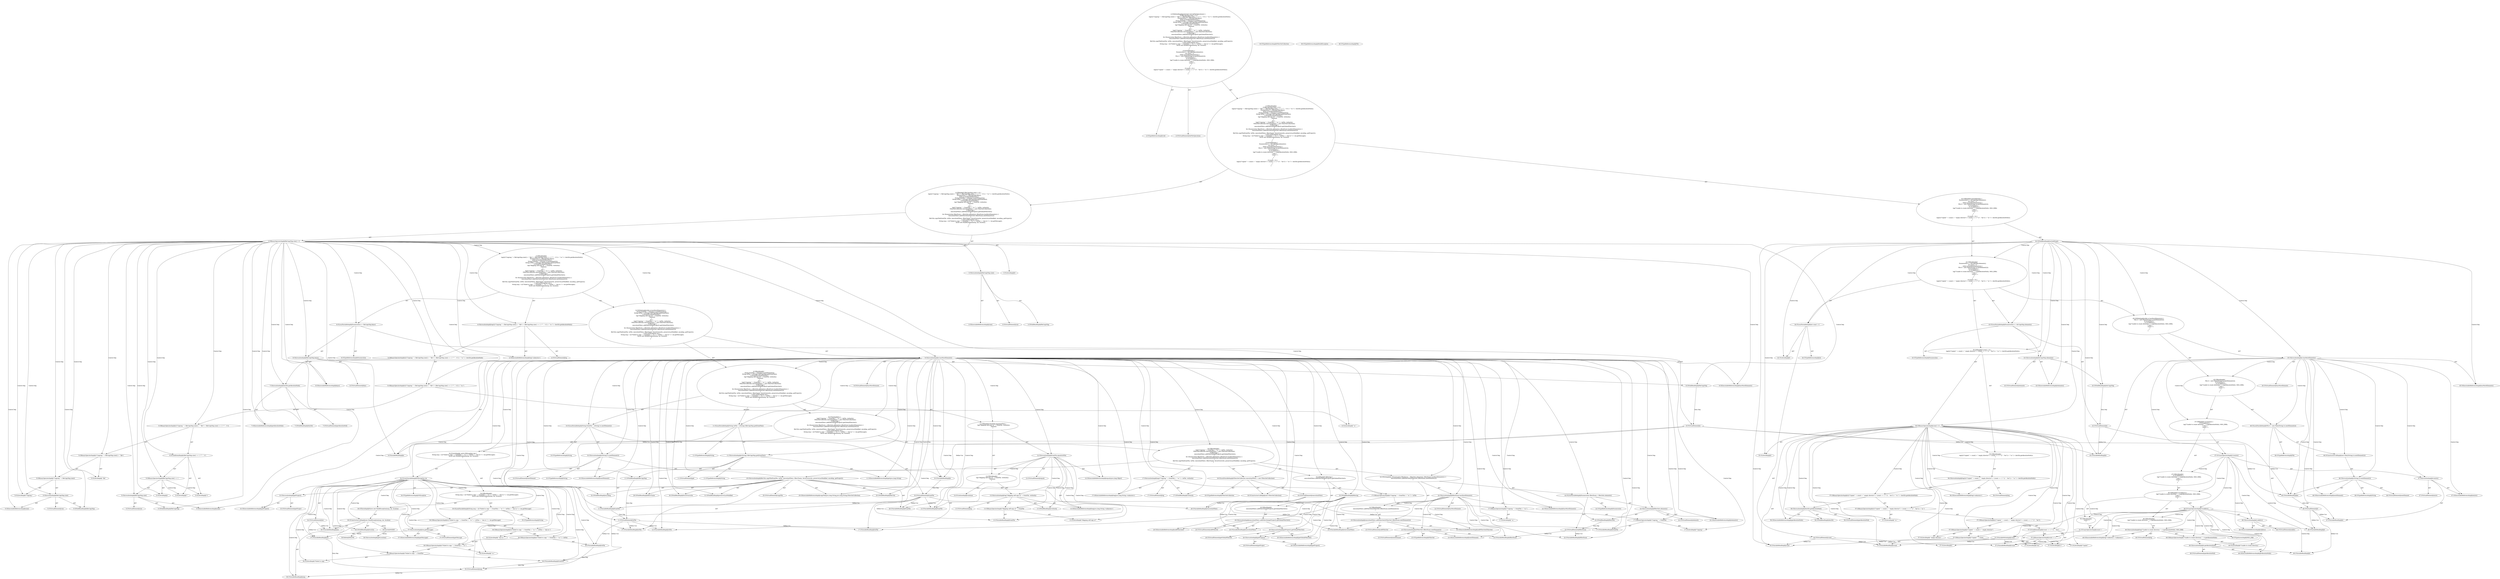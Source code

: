 digraph "doFileOperations#?" {
0 [label="2:CtTypeReferenceImpl@void" shape=ellipse]
1 [label="2:CtVirtualElement@doFileOperations" shape=ellipse]
2 [label="3:CtExecutableReferenceImpl@size()" shape=ellipse]
3 [label="3:CtVirtualElement@size" shape=ellipse]
4 [label="3:CtFieldReadImpl@fileCopyMap" shape=ellipse]
5 [label="3:CtInvocationImpl@fileCopyMap.size()" shape=ellipse]
6 [label="3:CtLiteralImpl@0" shape=ellipse]
7 [label="3:CtBinaryOperatorImpl@fileCopyMap.size() > 0" shape=ellipse]
8 [label="4:CtExecutableReferenceImpl@log(<unknown>)" shape=ellipse]
9 [label="4:CtVirtualElement@log" shape=ellipse]
10 [label="5:CtLiteralImpl@\"Copying \"" shape=ellipse]
11 [label="5:CtExecutableReferenceImpl@size()" shape=ellipse]
12 [label="5:CtVirtualElement@size" shape=ellipse]
13 [label="5:CtFieldReadImpl@fileCopyMap" shape=ellipse]
14 [label="5:CtInvocationImpl@fileCopyMap.size()" shape=ellipse]
15 [label="5:CtBinaryOperatorImpl@(\"Copying \" + fileCopyMap.size())" shape=ellipse]
16 [label="5:CtLiteralImpl@\" file\"" shape=ellipse]
17 [label="5:CtBinaryOperatorImpl@((\"Copying \" + fileCopyMap.size()) + \" file\")" shape=ellipse]
18 [label="5:CtExecutableReferenceImpl@size()" shape=ellipse]
19 [label="5:CtVirtualElement@size" shape=ellipse]
20 [label="5:CtFieldReadImpl@fileCopyMap" shape=ellipse]
21 [label="5:CtInvocationImpl@fileCopyMap.size()" shape=ellipse]
22 [label="5:CtLiteralImpl@1" shape=ellipse]
23 [label="5:CtBinaryOperatorImpl@fileCopyMap.size() == 1" shape=ellipse]
24 [label="5:CtLiteralImpl@\"\"" shape=ellipse]
25 [label="5:CtLiteralImpl@\"s\"" shape=ellipse]
26 [label="5:CtConditionalImpl@(fileCopyMap.size() == 1 ? \"\" : \"s\")" shape=ellipse]
27 [label="5:CtBinaryOperatorImpl@(((\"Copying \" + fileCopyMap.size()) + \" file\") + (fileCopyMap.size() == 1 ? \"\" : \"s\"))" shape=ellipse]
28 [label="6:CtLiteralImpl@\" to \"" shape=ellipse]
29 [label="5:CtBinaryOperatorImpl@((((\"Copying \" + fileCopyMap.size()) + \" file\") + (fileCopyMap.size() == 1 ? \"\" : \"s\")) + \" to \")" shape=ellipse]
30 [label="7:CtExecutableReferenceImpl@getAbsolutePath()" shape=ellipse]
31 [label="7:CtVirtualElement@getAbsolutePath" shape=ellipse]
32 [label="7:CtFieldReadImpl@destDir" shape=ellipse]
33 [label="7:CtInvocationImpl@destDir.getAbsolutePath()" shape=ellipse]
34 [label="5:CtBinaryOperatorImpl@((((\"Copying \" + fileCopyMap.size()) + \" file\") + (fileCopyMap.size() == 1 ? \"\" : \"s\")) + \" to \") + destDir.getAbsolutePath()" shape=ellipse]
35 [label="4:CtInvocationImpl@log(((((\"Copying \" + fileCopyMap.size()) + \" file\") + (fileCopyMap.size() == 1 ? \"\" : \"s\")) + \" to \") + destDir.getAbsolutePath())" shape=ellipse]
36 [label="8:CtTypeReferenceImpl@Enumeration" shape=ellipse]
37 [label="8:CtExecutableReferenceImpl@keys()" shape=ellipse]
38 [label="8:CtVirtualElement@keys" shape=ellipse]
39 [label="8:CtFieldReadImpl@fileCopyMap" shape=ellipse]
40 [label="8:CtInvocationImpl@fileCopyMap.keys()" shape=ellipse]
41 [label="8:CtVirtualElement@e" shape=ellipse]
42 [label="8:CtLocalVariableImpl@Enumeration e = fileCopyMap.keys()" shape=ellipse]
43 [label="9:CtExecutableReferenceImpl@hasMoreElements()" shape=ellipse]
44 [label="9:CtVirtualElement@hasMoreElements" shape=ellipse]
45 [label="9:CtVariableReadImpl@e" shape=ellipse]
46 [label="9:CtInvocationImpl@e.hasMoreElements()" shape=ellipse]
47 [label="10:CtTypeReferenceImpl@String" shape=ellipse]
48 [label="10:CtExecutableReferenceImpl@nextElement()" shape=ellipse]
49 [label="10:CtVirtualElement@nextElement" shape=ellipse]
50 [label="10:CtVariableReadImpl@e" shape=ellipse]
51 [label="10:CtInvocationImpl@((String) (e.nextElement()))" shape=ellipse]
52 [label="10:CtTypeReferenceImpl@String" shape=ellipse]
53 [label="10:CtVirtualElement@fromFile" shape=ellipse]
54 [label="10:CtLocalVariableImpl@String fromFile = ((String) (e.nextElement()))" shape=ellipse]
55 [label="11:CtTypeReferenceImpl@String" shape=ellipse]
56 [label="11:CtExecutableReferenceImpl@get(java.lang.String)" shape=ellipse]
57 [label="11:CtVirtualElement@get" shape=ellipse]
58 [label="11:CtFieldReadImpl@fileCopyMap" shape=ellipse]
59 [label="11:CtVariableReadImpl@fromFile" shape=ellipse]
60 [label="11:CtInvocationImpl@((String) (fileCopyMap.get(fromFile)))" shape=ellipse]
61 [label="11:CtTypeReferenceImpl@String" shape=ellipse]
62 [label="11:CtVirtualElement@toFile" shape=ellipse]
63 [label="11:CtLocalVariableImpl@String toFile = ((String) (fileCopyMap.get(fromFile)))" shape=ellipse]
64 [label="12:CtExecutableReferenceImpl@equals(java.lang.Object)" shape=ellipse]
65 [label="12:CtVirtualElement@equals" shape=ellipse]
66 [label="12:CtVariableReadImpl@fromFile" shape=ellipse]
67 [label="12:CtVariableReadImpl@toFile" shape=ellipse]
68 [label="12:CtInvocationImpl@fromFile.equals(toFile)" shape=ellipse]
69 [label="13:CtExecutableReferenceImpl@log(java.lang.String,<unknown>)" shape=ellipse]
70 [label="13:CtVirtualElement@log" shape=ellipse]
71 [label="13:CtLiteralImpl@\"Skipping self-copy of \"" shape=ellipse]
72 [label="13:CtVariableReadImpl@fromFile" shape=ellipse]
73 [label="13:CtBinaryOperatorImpl@\"Skipping self-copy of \" + fromFile" shape=ellipse]
74 [label="13:CtFieldReadImpl@verbosity" shape=ellipse]
75 [label="13:CtInvocationImpl@log(\"Skipping self-copy of \" + fromFile, verbosity)" shape=ellipse]
76 [label="14:CtContinueImpl@continue" shape=ellipse]
77 [label="12:CtBlockImpl@\{
    log(\"Skipping self-copy of \" + fromFile, verbosity);
    continue;
\}" shape=ellipse]
78 [label="12:CtIfImpl@if (fromFile.equals(toFile)) \{
    log(\"Skipping self-copy of \" + fromFile, verbosity);
    continue;
\}" shape=ellipse]
79 [label="17:CtExecutableReferenceImpl@log(java.lang.String,<unknown>)" shape=ellipse]
80 [label="17:CtVirtualElement@log" shape=ellipse]
81 [label="17:CtLiteralImpl@\"Copying \"" shape=ellipse]
82 [label="17:CtVariableReadImpl@fromFile" shape=ellipse]
83 [label="17:CtBinaryOperatorImpl@(\"Copying \" + fromFile)" shape=ellipse]
84 [label="17:CtLiteralImpl@\" to \"" shape=ellipse]
85 [label="17:CtBinaryOperatorImpl@((\"Copying \" + fromFile) + \" to \")" shape=ellipse]
86 [label="17:CtVariableReadImpl@toFile" shape=ellipse]
87 [label="17:CtBinaryOperatorImpl@((\"Copying \" + fromFile) + \" to \") + toFile" shape=ellipse]
88 [label="17:CtFieldReadImpl@verbosity" shape=ellipse]
89 [label="17:CtInvocationImpl@log(((\"Copying \" + fromFile) + \" to \") + toFile, verbosity)" shape=ellipse]
90 [label="18:CtTypeReferenceImpl@FilterSetCollection" shape=ellipse]
91 [label="18:CtTypeReferenceImpl@FilterSetCollection" shape=ellipse]
92 [label="18:CtConstructorCallImpl@new FilterSetCollection()" shape=ellipse]
93 [label="18:CtVirtualElement@executionFilters" shape=ellipse]
94 [label="18:CtLocalVariableImpl@FilterSetCollection executionFilters = new FilterSetCollection()" shape=ellipse]
95 [label="19:CtFieldReadImpl@filtering" shape=ellipse]
96 [label="20:CtExecutableReferenceImpl@addFilterSet()" shape=ellipse]
97 [label="20:CtVirtualElement@addFilterSet" shape=ellipse]
98 [label="20:CtVariableReadImpl@executionFilters" shape=ellipse]
99 [label="20:CtExecutableReferenceImpl@getGlobalFilterSet()" shape=ellipse]
100 [label="20:CtVirtualElement@getGlobalFilterSet" shape=ellipse]
101 [label="20:CtExecutableReferenceImpl@getProject()" shape=ellipse]
102 [label="20:CtVirtualElement@getProject" shape=ellipse]
103 [label="20:CtInvocationImpl@getProject()" shape=ellipse]
104 [label="20:CtInvocationImpl@getProject().getGlobalFilterSet()" shape=ellipse]
105 [label="20:CtInvocationImpl@executionFilters.addFilterSet(getProject().getGlobalFilterSet())" shape=ellipse]
106 [label="19:CtBlockImpl@\{
    executionFilters.addFilterSet(getProject().getGlobalFilterSet());
\}" shape=ellipse]
107 [label="19:CtIfImpl@if (filtering) \{
    executionFilters.addFilterSet(getProject().getGlobalFilterSet());
\}" shape=ellipse]
108 [label="22:CtTypeReferenceImpl@Enumeration" shape=ellipse]
109 [label="22:CtExecutableReferenceImpl@elements()" shape=ellipse]
110 [label="22:CtVirtualElement@elements" shape=ellipse]
111 [label="22:CtFieldReadImpl@filterSets" shape=ellipse]
112 [label="22:CtInvocationImpl@filterSets.elements()" shape=ellipse]
113 [label="22:CtVirtualElement@filterEnum" shape=ellipse]
114 [label="22:CtLocalVariableImpl@Enumeration filterEnum = filterSets.elements()" shape=ellipse]
115 [label="22:CtExecutableReferenceImpl@hasMoreElements()" shape=ellipse]
116 [label="22:CtVirtualElement@hasMoreElements" shape=ellipse]
117 [label="22:CtVariableReadImpl@filterEnum" shape=ellipse]
118 [label="22:CtInvocationImpl@filterEnum.hasMoreElements()" shape=ellipse]
119 [label="23:CtExecutableReferenceImpl@addFilterSet(FilterSet)" shape=ellipse]
120 [label="23:CtVirtualElement@addFilterSet" shape=ellipse]
121 [label="23:CtVariableReadImpl@executionFilters" shape=ellipse]
122 [label="23:CtExecutableReferenceImpl@nextElement()" shape=ellipse]
123 [label="23:CtVirtualElement@nextElement" shape=ellipse]
124 [label="23:CtVariableReadImpl@filterEnum" shape=ellipse]
125 [label="23:CtInvocationImpl@((FilterSet) (filterEnum.nextElement()))" shape=ellipse]
126 [label="23:CtTypeReferenceImpl@FilterSet" shape=ellipse]
127 [label="23:CtInvocationImpl@executionFilters.addFilterSet(((FilterSet) (filterEnum.nextElement())))" shape=ellipse]
128 [label="22:CtBlockImpl@\{
    executionFilters.addFilterSet(((FilterSet) (filterEnum.nextElement())));
\}" shape=ellipse]
129 [label="22:CtForImpl@for (Enumeration filterEnum = filterSets.elements(); filterEnum.hasMoreElements();) \{
    executionFilters.addFilterSet(((FilterSet) (filterEnum.nextElement())));
\}" shape=ellipse]
130 [label="25:CtExecutableReferenceImpl@copyFile(java.lang.String,java.lang.String,FilterSetCollection)" shape=ellipse]
131 [label="25:CtVirtualElement@copyFile" shape=ellipse]
132 [label="25:CtFieldReadImpl@fileUtils" shape=ellipse]
133 [label="26:CtVariableReadImpl@fromFile" shape=ellipse]
134 [label="27:CtVariableReadImpl@toFile" shape=ellipse]
135 [label="28:CtVariableReadImpl@executionFilters" shape=ellipse]
136 [label="29:CtFieldReadImpl@filterChains" shape=ellipse]
137 [label="30:CtFieldReadImpl@forceOverwrite" shape=ellipse]
138 [label="31:CtFieldReadImpl@preserveLastModified" shape=ellipse]
139 [label="32:CtFieldReadImpl@encoding" shape=ellipse]
140 [label="33:CtExecutableReferenceImpl@getProject()" shape=ellipse]
141 [label="33:CtVirtualElement@getProject" shape=ellipse]
142 [label="33:CtInvocationImpl@getProject()" shape=ellipse]
143 [label="25:CtInvocationImpl@fileUtils.copyFile(fromFile, toFile, executionFilters, filterChains, forceOverwrite, preserveLastModified, encoding, getProject())" shape=ellipse]
144 [label="16:CtBlockImpl@\{
    log(((\"Copying \" + fromFile) + \" to \") + toFile, verbosity);
    FilterSetCollection executionFilters = new FilterSetCollection();
    if (filtering) \{
        executionFilters.addFilterSet(getProject().getGlobalFilterSet());
    \}
    for (Enumeration filterEnum = filterSets.elements(); filterEnum.hasMoreElements();) \{
        executionFilters.addFilterSet(((FilterSet) (filterEnum.nextElement())));
    \}
    fileUtils.copyFile(fromFile, toFile, executionFilters, filterChains, forceOverwrite, preserveLastModified, encoding, getProject());
\}" shape=ellipse]
145 [label="34:CtVirtualElement@ioe" shape=ellipse]
146 [label="34:CtTypeReferenceImpl@IOException" shape=ellipse]
147 [label="34:CtCatchVariableImpl@IOException ioe" shape=ellipse]
148 [label="35:CtTypeReferenceImpl@String" shape=ellipse]
149 [label="36:CtLiteralImpl@\"Failed to copy \"" shape=ellipse]
150 [label="36:CtVariableReadImpl@fromFile" shape=ellipse]
151 [label="36:CtBinaryOperatorImpl@(\"Failed to copy \" + fromFile)" shape=ellipse]
152 [label="36:CtLiteralImpl@\" to \"" shape=ellipse]
153 [label="36:CtBinaryOperatorImpl@((\"Failed to copy \" + fromFile) + \" to \")" shape=ellipse]
154 [label="36:CtVariableReadImpl@toFile" shape=ellipse]
155 [label="36:CtBinaryOperatorImpl@(((\"Failed to copy \" + fromFile) + \" to \") + toFile)" shape=ellipse]
156 [label="36:CtLiteralImpl@\" due to \"" shape=ellipse]
157 [label="36:CtBinaryOperatorImpl@((((\"Failed to copy \" + fromFile) + \" to \") + toFile) + \" due to \")" shape=ellipse]
158 [label="37:CtExecutableReferenceImpl@getMessage()" shape=ellipse]
159 [label="37:CtVirtualElement@getMessage" shape=ellipse]
160 [label="37:CtVariableReadImpl@ioe" shape=ellipse]
161 [label="37:CtInvocationImpl@ioe.getMessage()" shape=ellipse]
162 [label="36:CtBinaryOperatorImpl@((((\"Failed to copy \" + fromFile) + \" to \") + toFile) + \" due to \") + ioe.getMessage()" shape=ellipse]
163 [label="35:CtVirtualElement@msg" shape=ellipse]
164 [label="35:CtLocalVariableImpl@String msg = ((((\"Failed to copy \" + fromFile) + \" to \") + toFile) + \" due to \") + ioe.getMessage()" shape=ellipse]
165 [label="38:CtTypeReferenceImpl@BuildException" shape=ellipse]
166 [label="38:CtVariableReadImpl@msg" shape=ellipse]
167 [label="38:CtVariableReadImpl@ioe" shape=ellipse]
168 [label="38:CtFieldReadImpl@location" shape=ellipse]
169 [label="38:CtConstructorCallImpl@new BuildException(msg, ioe, location)" shape=ellipse]
170 [label="38:CtThrowImpl@throw new BuildException(msg, ioe, location)" shape=ellipse]
171 [label="34:CtBlockImpl@\{
    String msg = ((((\"Failed to copy \" + fromFile) + \" to \") + toFile) + \" due to \") + ioe.getMessage();
    throw new BuildException(msg, ioe, location);
\}" shape=ellipse]
172 [label="34:CtCatchImpl@ catch (IOException ioe) \{
    String msg = ((((\"Failed to copy \" + fromFile) + \" to \") + toFile) + \" due to \") + ioe.getMessage();
    throw new BuildException(msg, ioe, location);
\}" shape=ellipse]
173 [label="16:CtTryImpl@try \{
    log(((\"Copying \" + fromFile) + \" to \") + toFile, verbosity);
    FilterSetCollection executionFilters = new FilterSetCollection();
    if (filtering) \{
        executionFilters.addFilterSet(getProject().getGlobalFilterSet());
    \}
    for (Enumeration filterEnum = filterSets.elements(); filterEnum.hasMoreElements();) \{
        executionFilters.addFilterSet(((FilterSet) (filterEnum.nextElement())));
    \}
    fileUtils.copyFile(fromFile, toFile, executionFilters, filterChains, forceOverwrite, preserveLastModified, encoding, getProject());
\} catch (IOException ioe) \{
    String msg = ((((\"Failed to copy \" + fromFile) + \" to \") + toFile) + \" due to \") + ioe.getMessage();
    throw new BuildException(msg, ioe, location);
\}" shape=ellipse]
174 [label="9:CtBlockImpl@\{
    String fromFile = ((String) (e.nextElement()));
    String toFile = ((String) (fileCopyMap.get(fromFile)));
    if (fromFile.equals(toFile)) \{
        log(\"Skipping self-copy of \" + fromFile, verbosity);
        continue;
    \}
    try \{
        log(((\"Copying \" + fromFile) + \" to \") + toFile, verbosity);
        FilterSetCollection executionFilters = new FilterSetCollection();
        if (filtering) \{
            executionFilters.addFilterSet(getProject().getGlobalFilterSet());
        \}
        for (Enumeration filterEnum = filterSets.elements(); filterEnum.hasMoreElements();) \{
            executionFilters.addFilterSet(((FilterSet) (filterEnum.nextElement())));
        \}
        fileUtils.copyFile(fromFile, toFile, executionFilters, filterChains, forceOverwrite, preserveLastModified, encoding, getProject());
    \} catch (IOException ioe) \{
        String msg = ((((\"Failed to copy \" + fromFile) + \" to \") + toFile) + \" due to \") + ioe.getMessage();
        throw new BuildException(msg, ioe, location);
    \}
\}" shape=ellipse]
175 [label="9:CtWhileImpl@while (e.hasMoreElements()) \{
    String fromFile = ((String) (e.nextElement()));
    String toFile = ((String) (fileCopyMap.get(fromFile)));
    if (fromFile.equals(toFile)) \{
        log(\"Skipping self-copy of \" + fromFile, verbosity);
        continue;
    \}
    try \{
        log(((\"Copying \" + fromFile) + \" to \") + toFile, verbosity);
        FilterSetCollection executionFilters = new FilterSetCollection();
        if (filtering) \{
            executionFilters.addFilterSet(getProject().getGlobalFilterSet());
        \}
        for (Enumeration filterEnum = filterSets.elements(); filterEnum.hasMoreElements();) \{
            executionFilters.addFilterSet(((FilterSet) (filterEnum.nextElement())));
        \}
        fileUtils.copyFile(fromFile, toFile, executionFilters, filterChains, forceOverwrite, preserveLastModified, encoding, getProject());
    \} catch (IOException ioe) \{
        String msg = ((((\"Failed to copy \" + fromFile) + \" to \") + toFile) + \" due to \") + ioe.getMessage();
        throw new BuildException(msg, ioe, location);
    \}
\} " shape=ellipse]
176 [label="3:CtBlockImpl@\{
    log(((((\"Copying \" + fileCopyMap.size()) + \" file\") + (fileCopyMap.size() == 1 ? \"\" : \"s\")) + \" to \") + destDir.getAbsolutePath());
    Enumeration e = fileCopyMap.keys();
    while (e.hasMoreElements()) \{
        String fromFile = ((String) (e.nextElement()));
        String toFile = ((String) (fileCopyMap.get(fromFile)));
        if (fromFile.equals(toFile)) \{
            log(\"Skipping self-copy of \" + fromFile, verbosity);
            continue;
        \}
        try \{
            log(((\"Copying \" + fromFile) + \" to \") + toFile, verbosity);
            FilterSetCollection executionFilters = new FilterSetCollection();
            if (filtering) \{
                executionFilters.addFilterSet(getProject().getGlobalFilterSet());
            \}
            for (Enumeration filterEnum = filterSets.elements(); filterEnum.hasMoreElements();) \{
                executionFilters.addFilterSet(((FilterSet) (filterEnum.nextElement())));
            \}
            fileUtils.copyFile(fromFile, toFile, executionFilters, filterChains, forceOverwrite, preserveLastModified, encoding, getProject());
        \} catch (IOException ioe) \{
            String msg = ((((\"Failed to copy \" + fromFile) + \" to \") + toFile) + \" due to \") + ioe.getMessage();
            throw new BuildException(msg, ioe, location);
        \}
    \} 
\}" shape=ellipse]
177 [label="3:CtIfImpl@if (fileCopyMap.size() > 0) \{
    log(((((\"Copying \" + fileCopyMap.size()) + \" file\") + (fileCopyMap.size() == 1 ? \"\" : \"s\")) + \" to \") + destDir.getAbsolutePath());
    Enumeration e = fileCopyMap.keys();
    while (e.hasMoreElements()) \{
        String fromFile = ((String) (e.nextElement()));
        String toFile = ((String) (fileCopyMap.get(fromFile)));
        if (fromFile.equals(toFile)) \{
            log(\"Skipping self-copy of \" + fromFile, verbosity);
            continue;
        \}
        try \{
            log(((\"Copying \" + fromFile) + \" to \") + toFile, verbosity);
            FilterSetCollection executionFilters = new FilterSetCollection();
            if (filtering) \{
                executionFilters.addFilterSet(getProject().getGlobalFilterSet());
            \}
            for (Enumeration filterEnum = filterSets.elements(); filterEnum.hasMoreElements();) \{
                executionFilters.addFilterSet(((FilterSet) (filterEnum.nextElement())));
            \}
            fileUtils.copyFile(fromFile, toFile, executionFilters, filterChains, forceOverwrite, preserveLastModified, encoding, getProject());
        \} catch (IOException ioe) \{
            String msg = ((((\"Failed to copy \" + fromFile) + \" to \") + toFile) + \" due to \") + ioe.getMessage();
            throw new BuildException(msg, ioe, location);
        \}
    \} 
\}" shape=ellipse]
178 [label="42:CtFieldReadImpl@includeEmpty" shape=ellipse]
179 [label="43:CtTypeReferenceImpl@Enumeration" shape=ellipse]
180 [label="43:CtExecutableReferenceImpl@elements()" shape=ellipse]
181 [label="43:CtVirtualElement@elements" shape=ellipse]
182 [label="43:CtFieldReadImpl@dirCopyMap" shape=ellipse]
183 [label="43:CtInvocationImpl@dirCopyMap.elements()" shape=ellipse]
184 [label="43:CtVirtualElement@e" shape=ellipse]
185 [label="43:CtLocalVariableImpl@Enumeration e = dirCopyMap.elements()" shape=ellipse]
186 [label="44:CtTypeReferenceImpl@int" shape=ellipse]
187 [label="44:CtLiteralImpl@0" shape=ellipse]
188 [label="44:CtVirtualElement@count" shape=ellipse]
189 [label="44:CtLocalVariableImpl@int count = 0" shape=ellipse]
190 [label="45:CtExecutableReferenceImpl@hasMoreElements()" shape=ellipse]
191 [label="45:CtVirtualElement@hasMoreElements" shape=ellipse]
192 [label="45:CtVariableReadImpl@e" shape=ellipse]
193 [label="45:CtInvocationImpl@e.hasMoreElements()" shape=ellipse]
194 [label="46:CtTypeReferenceImpl@File" shape=ellipse]
195 [label="46:CtTypeReferenceImpl@File" shape=ellipse]
196 [label="46:CtExecutableReferenceImpl@nextElement()" shape=ellipse]
197 [label="46:CtVirtualElement@nextElement" shape=ellipse]
198 [label="46:CtVariableReadImpl@e" shape=ellipse]
199 [label="46:CtInvocationImpl@((String) (e.nextElement()))" shape=ellipse]
200 [label="46:CtTypeReferenceImpl@String" shape=ellipse]
201 [label="46:CtConstructorCallImpl@new File(((String) (e.nextElement())))" shape=ellipse]
202 [label="46:CtVirtualElement@d" shape=ellipse]
203 [label="46:CtLocalVariableImpl@File d = new File(((String) (e.nextElement())))" shape=ellipse]
204 [label="47:CtExecutableReferenceImpl@exists()" shape=ellipse]
205 [label="47:CtVirtualElement@exists" shape=ellipse]
206 [label="47:CtVariableReadImpl@d" shape=ellipse]
207 [label="47:CtInvocationImpl@d.exists()" shape=ellipse]
208 [label="47:CtUnaryOperatorImpl@!d.exists()" shape=ellipse]
209 [label="48:CtExecutableReferenceImpl@mkdirs()" shape=ellipse]
210 [label="48:CtVirtualElement@mkdirs" shape=ellipse]
211 [label="48:CtVariableReadImpl@d" shape=ellipse]
212 [label="48:CtInvocationImpl@d.mkdirs()" shape=ellipse]
213 [label="48:CtUnaryOperatorImpl@!d.mkdirs()" shape=ellipse]
214 [label="49:CtExecutableReferenceImpl@log(<unknown>,<unknown>)" shape=ellipse]
215 [label="49:CtVirtualElement@log" shape=ellipse]
216 [label="49:CtLiteralImpl@\"Unable to create directory \"" shape=ellipse]
217 [label="49:CtExecutableReferenceImpl@getAbsolutePath()" shape=ellipse]
218 [label="49:CtVirtualElement@getAbsolutePath" shape=ellipse]
219 [label="49:CtVariableReadImpl@d" shape=ellipse]
220 [label="49:CtInvocationImpl@d.getAbsolutePath()" shape=ellipse]
221 [label="49:CtBinaryOperatorImpl@\"Unable to create directory \" + d.getAbsolutePath()" shape=ellipse]
222 [label="49:CtTypeAccessImpl@MSG_ERR" shape=ellipse]
223 [label="49:CtInvocationImpl@log(\"Unable to create directory \" + d.getAbsolutePath(), MSG_ERR)" shape=ellipse]
224 [label="48:CtBlockImpl@\{
    log(\"Unable to create directory \" + d.getAbsolutePath(), MSG_ERR);
\}" shape=ellipse]
225 [label="51:CtVariableWriteImpl@count" shape=ellipse]
226 [label="51:CtUnaryOperatorImpl@count++" shape=ellipse]
227 [label="50:CtBlockImpl@\{
    count++;
\}" shape=ellipse]
228 [label="48:CtIfImpl@if (!d.mkdirs()) \{
    log(\"Unable to create directory \" + d.getAbsolutePath(), MSG_ERR);
\} else \{
    count++;
\}" shape=ellipse]
229 [label="47:CtBlockImpl@\{
    if (!d.mkdirs()) \{
        log(\"Unable to create directory \" + d.getAbsolutePath(), MSG_ERR);
    \} else \{
        count++;
    \}
\}" shape=ellipse]
230 [label="47:CtIfImpl@if (!d.exists()) \{
    if (!d.mkdirs()) \{
        log(\"Unable to create directory \" + d.getAbsolutePath(), MSG_ERR);
    \} else \{
        count++;
    \}
\}" shape=ellipse]
231 [label="45:CtBlockImpl@\{
    File d = new File(((String) (e.nextElement())));
    if (!d.exists()) \{
        if (!d.mkdirs()) \{
            log(\"Unable to create directory \" + d.getAbsolutePath(), MSG_ERR);
        \} else \{
            count++;
        \}
    \}
\}" shape=ellipse]
232 [label="45:CtWhileImpl@while (e.hasMoreElements()) \{
    File d = new File(((String) (e.nextElement())));
    if (!d.exists()) \{
        if (!d.mkdirs()) \{
            log(\"Unable to create directory \" + d.getAbsolutePath(), MSG_ERR);
        \} else \{
            count++;
        \}
    \}
\} " shape=ellipse]
233 [label="55:CtVariableReadImpl@count" shape=ellipse]
234 [label="55:CtLiteralImpl@0" shape=ellipse]
235 [label="55:CtBinaryOperatorImpl@count > 0" shape=ellipse]
236 [label="56:CtExecutableReferenceImpl@log(<unknown>)" shape=ellipse]
237 [label="56:CtVirtualElement@log" shape=ellipse]
238 [label="57:CtLiteralImpl@\"Copied \"" shape=ellipse]
239 [label="57:CtVariableReadImpl@count" shape=ellipse]
240 [label="57:CtBinaryOperatorImpl@(\"Copied \" + count)" shape=ellipse]
241 [label="57:CtLiteralImpl@\" empty director\"" shape=ellipse]
242 [label="57:CtBinaryOperatorImpl@((\"Copied \" + count) + \" empty director\")" shape=ellipse]
243 [label="57:CtVariableReadImpl@count" shape=ellipse]
244 [label="57:CtLiteralImpl@1" shape=ellipse]
245 [label="57:CtBinaryOperatorImpl@count == 1" shape=ellipse]
246 [label="57:CtLiteralImpl@\"y\"" shape=ellipse]
247 [label="57:CtLiteralImpl@\"ies\"" shape=ellipse]
248 [label="57:CtConditionalImpl@(count == 1 ? \"y\" : \"ies\")" shape=ellipse]
249 [label="57:CtBinaryOperatorImpl@(((\"Copied \" + count) + \" empty director\") + (count == 1 ? \"y\" : \"ies\"))" shape=ellipse]
250 [label="57:CtLiteralImpl@\" to \"" shape=ellipse]
251 [label="57:CtBinaryOperatorImpl@((((\"Copied \" + count) + \" empty director\") + (count == 1 ? \"y\" : \"ies\")) + \" to \")" shape=ellipse]
252 [label="58:CtExecutableReferenceImpl@getAbsolutePath()" shape=ellipse]
253 [label="58:CtVirtualElement@getAbsolutePath" shape=ellipse]
254 [label="58:CtFieldReadImpl@destDir" shape=ellipse]
255 [label="58:CtInvocationImpl@destDir.getAbsolutePath()" shape=ellipse]
256 [label="57:CtBinaryOperatorImpl@((((\"Copied \" + count) + \" empty director\") + (count == 1 ? \"y\" : \"ies\")) + \" to \") + destDir.getAbsolutePath()" shape=ellipse]
257 [label="56:CtInvocationImpl@log(((((\"Copied \" + count) + \" empty director\") + (count == 1 ? \"y\" : \"ies\")) + \" to \") + destDir.getAbsolutePath())" shape=ellipse]
258 [label="55:CtBlockImpl@\{
    log(((((\"Copied \" + count) + \" empty director\") + (count == 1 ? \"y\" : \"ies\")) + \" to \") + destDir.getAbsolutePath());
\}" shape=ellipse]
259 [label="55:CtIfImpl@if (count > 0) \{
    log(((((\"Copied \" + count) + \" empty director\") + (count == 1 ? \"y\" : \"ies\")) + \" to \") + destDir.getAbsolutePath());
\}" shape=ellipse]
260 [label="42:CtBlockImpl@\{
    Enumeration e = dirCopyMap.elements();
    int count = 0;
    while (e.hasMoreElements()) \{
        File d = new File(((String) (e.nextElement())));
        if (!d.exists()) \{
            if (!d.mkdirs()) \{
                log(\"Unable to create directory \" + d.getAbsolutePath(), MSG_ERR);
            \} else \{
                count++;
            \}
        \}
    \} 
    if (count > 0) \{
        log(((((\"Copied \" + count) + \" empty director\") + (count == 1 ? \"y\" : \"ies\")) + \" to \") + destDir.getAbsolutePath());
    \}
\}" shape=ellipse]
261 [label="42:CtIfImpl@if (includeEmpty) \{
    Enumeration e = dirCopyMap.elements();
    int count = 0;
    while (e.hasMoreElements()) \{
        File d = new File(((String) (e.nextElement())));
        if (!d.exists()) \{
            if (!d.mkdirs()) \{
                log(\"Unable to create directory \" + d.getAbsolutePath(), MSG_ERR);
            \} else \{
                count++;
            \}
        \}
    \} 
    if (count > 0) \{
        log(((((\"Copied \" + count) + \" empty director\") + (count == 1 ? \"y\" : \"ies\")) + \" to \") + destDir.getAbsolutePath());
    \}
\}" shape=ellipse]
262 [label="2:CtBlockImpl@\{
    if (fileCopyMap.size() > 0) \{
        log(((((\"Copying \" + fileCopyMap.size()) + \" file\") + (fileCopyMap.size() == 1 ? \"\" : \"s\")) + \" to \") + destDir.getAbsolutePath());
        Enumeration e = fileCopyMap.keys();
        while (e.hasMoreElements()) \{
            String fromFile = ((String) (e.nextElement()));
            String toFile = ((String) (fileCopyMap.get(fromFile)));
            if (fromFile.equals(toFile)) \{
                log(\"Skipping self-copy of \" + fromFile, verbosity);
                continue;
            \}
            try \{
                log(((\"Copying \" + fromFile) + \" to \") + toFile, verbosity);
                FilterSetCollection executionFilters = new FilterSetCollection();
                if (filtering) \{
                    executionFilters.addFilterSet(getProject().getGlobalFilterSet());
                \}
                for (Enumeration filterEnum = filterSets.elements(); filterEnum.hasMoreElements();) \{
                    executionFilters.addFilterSet(((FilterSet) (filterEnum.nextElement())));
                \}
                fileUtils.copyFile(fromFile, toFile, executionFilters, filterChains, forceOverwrite, preserveLastModified, encoding, getProject());
            \} catch (IOException ioe) \{
                String msg = ((((\"Failed to copy \" + fromFile) + \" to \") + toFile) + \" due to \") + ioe.getMessage();
                throw new BuildException(msg, ioe, location);
            \}
        \} 
    \}
    if (includeEmpty) \{
        Enumeration e = dirCopyMap.elements();
        int count = 0;
        while (e.hasMoreElements()) \{
            File d = new File(((String) (e.nextElement())));
            if (!d.exists()) \{
                if (!d.mkdirs()) \{
                    log(\"Unable to create directory \" + d.getAbsolutePath(), MSG_ERR);
                \} else \{
                    count++;
                \}
            \}
        \} 
        if (count > 0) \{
            log(((((\"Copied \" + count) + \" empty director\") + (count == 1 ? \"y\" : \"ies\")) + \" to \") + destDir.getAbsolutePath());
        \}
    \}
\}" shape=ellipse]
263 [label="2:CtMethodImpl@protected void doFileOperations() \{
    if (fileCopyMap.size() > 0) \{
        log(((((\"Copying \" + fileCopyMap.size()) + \" file\") + (fileCopyMap.size() == 1 ? \"\" : \"s\")) + \" to \") + destDir.getAbsolutePath());
        Enumeration e = fileCopyMap.keys();
        while (e.hasMoreElements()) \{
            String fromFile = ((String) (e.nextElement()));
            String toFile = ((String) (fileCopyMap.get(fromFile)));
            if (fromFile.equals(toFile)) \{
                log(\"Skipping self-copy of \" + fromFile, verbosity);
                continue;
            \}
            try \{
                log(((\"Copying \" + fromFile) + \" to \") + toFile, verbosity);
                FilterSetCollection executionFilters = new FilterSetCollection();
                if (filtering) \{
                    executionFilters.addFilterSet(getProject().getGlobalFilterSet());
                \}
                for (Enumeration filterEnum = filterSets.elements(); filterEnum.hasMoreElements();) \{
                    executionFilters.addFilterSet(((FilterSet) (filterEnum.nextElement())));
                \}
                fileUtils.copyFile(fromFile, toFile, executionFilters, filterChains, forceOverwrite, preserveLastModified, encoding, getProject());
            \} catch (IOException ioe) \{
                String msg = ((((\"Failed to copy \" + fromFile) + \" to \") + toFile) + \" due to \") + ioe.getMessage();
                throw new BuildException(msg, ioe, location);
            \}
        \} 
    \}
    if (includeEmpty) \{
        Enumeration e = dirCopyMap.elements();
        int count = 0;
        while (e.hasMoreElements()) \{
            File d = new File(((String) (e.nextElement())));
            if (!d.exists()) \{
                if (!d.mkdirs()) \{
                    log(\"Unable to create directory \" + d.getAbsolutePath(), MSG_ERR);
                \} else \{
                    count++;
                \}
            \}
        \} 
        if (count > 0) \{
            log(((((\"Copied \" + count) + \" empty director\") + (count == 1 ? \"y\" : \"ies\")) + \" to \") + destDir.getAbsolutePath());
        \}
    \}
\}" shape=ellipse]
264 [label="38:Delete@DELETE" shape=ellipse]
265 [label="38:Insert@INSERT" shape=ellipse]
266 [label="38:CtInvocationImpl@getLocation()" shape=ellipse]
5 -> 3 [label="AST"];
5 -> 4 [label="AST"];
5 -> 2 [label="AST"];
7 -> 5 [label="AST"];
7 -> 6 [label="AST"];
7 -> 176 [label="Control Dep"];
7 -> 35 [label="Control Dep"];
7 -> 8 [label="Control Dep"];
7 -> 34 [label="Control Dep"];
7 -> 29 [label="Control Dep"];
7 -> 27 [label="Control Dep"];
7 -> 17 [label="Control Dep"];
7 -> 15 [label="Control Dep"];
7 -> 10 [label="Control Dep"];
7 -> 14 [label="Control Dep"];
7 -> 11 [label="Control Dep"];
7 -> 13 [label="Control Dep"];
7 -> 16 [label="Control Dep"];
7 -> 26 [label="Control Dep"];
7 -> 23 [label="Control Dep"];
7 -> 21 [label="Control Dep"];
7 -> 18 [label="Control Dep"];
7 -> 20 [label="Control Dep"];
7 -> 22 [label="Control Dep"];
7 -> 28 [label="Control Dep"];
7 -> 33 [label="Control Dep"];
7 -> 30 [label="Control Dep"];
7 -> 32 [label="Control Dep"];
7 -> 42 [label="Control Dep"];
7 -> 40 [label="Control Dep"];
7 -> 37 [label="Control Dep"];
7 -> 39 [label="Control Dep"];
7 -> 175 [label="Control Dep"];
7 -> 46 [label="Control Dep"];
7 -> 43 [label="Control Dep"];
7 -> 45 [label="Control Dep"];
14 -> 12 [label="AST"];
14 -> 13 [label="AST"];
14 -> 11 [label="AST"];
15 -> 10 [label="AST"];
15 -> 14 [label="AST"];
17 -> 15 [label="AST"];
17 -> 16 [label="AST"];
21 -> 19 [label="AST"];
21 -> 20 [label="AST"];
21 -> 18 [label="AST"];
23 -> 21 [label="AST"];
23 -> 22 [label="AST"];
23 -> 24 [label="Control Dep"];
23 -> 25 [label="Control Dep"];
26 -> 23 [label="AST"];
26 -> 24 [label="AST"];
26 -> 25 [label="AST"];
27 -> 17 [label="AST"];
27 -> 26 [label="AST"];
29 -> 27 [label="AST"];
29 -> 28 [label="AST"];
33 -> 31 [label="AST"];
33 -> 32 [label="AST"];
33 -> 30 [label="AST"];
34 -> 29 [label="AST"];
34 -> 33 [label="AST"];
35 -> 9 [label="AST"];
35 -> 8 [label="AST"];
35 -> 34 [label="AST"];
39 -> 41 [label="Data Dep"];
40 -> 38 [label="AST"];
40 -> 39 [label="AST"];
40 -> 37 [label="AST"];
41 -> 45 [label="Define-Use"];
41 -> 50 [label="Define-Use"];
41 -> 192 [label="Define-Use"];
41 -> 198 [label="Define-Use"];
42 -> 41 [label="AST"];
42 -> 36 [label="AST"];
42 -> 40 [label="AST"];
46 -> 44 [label="AST"];
46 -> 45 [label="AST"];
46 -> 43 [label="AST"];
46 -> 174 [label="Control Dep"];
46 -> 54 [label="Control Dep"];
46 -> 51 [label="Control Dep"];
46 -> 48 [label="Control Dep"];
46 -> 50 [label="Control Dep"];
46 -> 63 [label="Control Dep"];
46 -> 60 [label="Control Dep"];
46 -> 56 [label="Control Dep"];
46 -> 58 [label="Control Dep"];
46 -> 59 [label="Control Dep"];
46 -> 78 [label="Control Dep"];
46 -> 68 [label="Control Dep"];
46 -> 64 [label="Control Dep"];
46 -> 66 [label="Control Dep"];
46 -> 67 [label="Control Dep"];
46 -> 173 [label="Control Dep"];
46 -> 144 [label="Control Dep"];
46 -> 89 [label="Control Dep"];
46 -> 79 [label="Control Dep"];
46 -> 87 [label="Control Dep"];
46 -> 85 [label="Control Dep"];
46 -> 83 [label="Control Dep"];
46 -> 81 [label="Control Dep"];
46 -> 82 [label="Control Dep"];
46 -> 84 [label="Control Dep"];
46 -> 86 [label="Control Dep"];
46 -> 88 [label="Control Dep"];
46 -> 94 [label="Control Dep"];
46 -> 92 [label="Control Dep"];
46 -> 107 [label="Control Dep"];
46 -> 95 [label="Control Dep"];
46 -> 129 [label="Control Dep"];
46 -> 114 [label="Control Dep"];
46 -> 112 [label="Control Dep"];
46 -> 109 [label="Control Dep"];
46 -> 111 [label="Control Dep"];
46 -> 118 [label="Control Dep"];
46 -> 115 [label="Control Dep"];
46 -> 117 [label="Control Dep"];
46 -> 143 [label="Control Dep"];
46 -> 130 [label="Control Dep"];
46 -> 132 [label="Control Dep"];
46 -> 133 [label="Control Dep"];
46 -> 134 [label="Control Dep"];
46 -> 135 [label="Control Dep"];
46 -> 136 [label="Control Dep"];
46 -> 137 [label="Control Dep"];
46 -> 138 [label="Control Dep"];
46 -> 139 [label="Control Dep"];
46 -> 142 [label="Control Dep"];
46 -> 140 [label="Control Dep"];
46 -> 172 [label="Control Dep"];
46 -> 147 [label="Control Dep"];
50 -> 53 [label="Data Dep"];
51 -> 49 [label="AST"];
51 -> 52 [label="AST"];
51 -> 50 [label="AST"];
51 -> 48 [label="AST"];
53 -> 59 [label="Define-Use"];
53 -> 66 [label="Define-Use"];
53 -> 72 [label="Define-Use"];
53 -> 82 [label="Define-Use"];
53 -> 133 [label="Define-Use"];
53 -> 150 [label="Define-Use"];
54 -> 53 [label="AST"];
54 -> 47 [label="AST"];
54 -> 51 [label="AST"];
58 -> 62 [label="Data Dep"];
59 -> 62 [label="Data Dep"];
60 -> 57 [label="AST"];
60 -> 61 [label="AST"];
60 -> 58 [label="AST"];
60 -> 56 [label="AST"];
60 -> 59 [label="AST"];
62 -> 67 [label="Define-Use"];
62 -> 86 [label="Define-Use"];
62 -> 134 [label="Define-Use"];
62 -> 154 [label="Define-Use"];
63 -> 62 [label="AST"];
63 -> 55 [label="AST"];
63 -> 60 [label="AST"];
68 -> 65 [label="AST"];
68 -> 66 [label="AST"];
68 -> 64 [label="AST"];
68 -> 67 [label="AST"];
68 -> 77 [label="Control Dep"];
68 -> 75 [label="Control Dep"];
68 -> 69 [label="Control Dep"];
68 -> 73 [label="Control Dep"];
68 -> 71 [label="Control Dep"];
68 -> 72 [label="Control Dep"];
68 -> 74 [label="Control Dep"];
73 -> 71 [label="AST"];
73 -> 72 [label="AST"];
75 -> 70 [label="AST"];
75 -> 69 [label="AST"];
75 -> 73 [label="AST"];
75 -> 74 [label="AST"];
77 -> 75 [label="AST"];
77 -> 76 [label="AST"];
78 -> 68 [label="AST"];
78 -> 77 [label="AST"];
83 -> 81 [label="AST"];
83 -> 82 [label="AST"];
85 -> 83 [label="AST"];
85 -> 84 [label="AST"];
87 -> 85 [label="AST"];
87 -> 86 [label="AST"];
89 -> 80 [label="AST"];
89 -> 79 [label="AST"];
89 -> 87 [label="AST"];
89 -> 88 [label="AST"];
93 -> 98 [label="Define-Use"];
93 -> 121 [label="Define-Use"];
93 -> 135 [label="Define-Use"];
94 -> 93 [label="AST"];
94 -> 90 [label="AST"];
94 -> 92 [label="AST"];
95 -> 106 [label="Control Dep"];
95 -> 105 [label="Control Dep"];
95 -> 96 [label="Control Dep"];
95 -> 98 [label="Control Dep"];
95 -> 104 [label="Control Dep"];
95 -> 99 [label="Control Dep"];
95 -> 103 [label="Control Dep"];
95 -> 101 [label="Control Dep"];
103 -> 102 [label="AST"];
103 -> 101 [label="AST"];
104 -> 100 [label="AST"];
104 -> 103 [label="AST"];
104 -> 99 [label="AST"];
105 -> 97 [label="AST"];
105 -> 98 [label="AST"];
105 -> 96 [label="AST"];
105 -> 104 [label="AST"];
106 -> 105 [label="AST"];
107 -> 95 [label="AST"];
107 -> 106 [label="AST"];
111 -> 113 [label="Data Dep"];
112 -> 110 [label="AST"];
112 -> 111 [label="AST"];
112 -> 109 [label="AST"];
113 -> 117 [label="Define-Use"];
113 -> 124 [label="Define-Use"];
114 -> 113 [label="AST"];
114 -> 108 [label="AST"];
114 -> 112 [label="AST"];
118 -> 116 [label="AST"];
118 -> 117 [label="AST"];
118 -> 115 [label="AST"];
118 -> 128 [label="Control Dep"];
118 -> 127 [label="Control Dep"];
118 -> 119 [label="Control Dep"];
118 -> 121 [label="Control Dep"];
118 -> 125 [label="Control Dep"];
118 -> 122 [label="Control Dep"];
118 -> 124 [label="Control Dep"];
125 -> 123 [label="AST"];
125 -> 126 [label="AST"];
125 -> 124 [label="AST"];
125 -> 122 [label="AST"];
127 -> 120 [label="AST"];
127 -> 121 [label="AST"];
127 -> 119 [label="AST"];
127 -> 125 [label="AST"];
128 -> 127 [label="AST"];
129 -> 114 [label="AST"];
129 -> 118 [label="AST"];
129 -> 128 [label="AST"];
142 -> 141 [label="AST"];
142 -> 140 [label="AST"];
143 -> 131 [label="AST"];
143 -> 132 [label="AST"];
143 -> 130 [label="AST"];
143 -> 133 [label="AST"];
143 -> 134 [label="AST"];
143 -> 135 [label="AST"];
143 -> 136 [label="AST"];
143 -> 137 [label="AST"];
143 -> 138 [label="AST"];
143 -> 139 [label="AST"];
143 -> 142 [label="AST"];
144 -> 89 [label="AST"];
144 -> 94 [label="AST"];
144 -> 107 [label="AST"];
144 -> 129 [label="AST"];
144 -> 143 [label="AST"];
145 -> 160 [label="Define-Use"];
145 -> 167 [label="Define-Use"];
147 -> 145 [label="AST"];
147 -> 146 [label="AST"];
147 -> 171 [label="Control Dep"];
147 -> 164 [label="Control Dep"];
147 -> 162 [label="Control Dep"];
147 -> 157 [label="Control Dep"];
147 -> 155 [label="Control Dep"];
147 -> 153 [label="Control Dep"];
147 -> 151 [label="Control Dep"];
147 -> 149 [label="Control Dep"];
147 -> 150 [label="Control Dep"];
147 -> 152 [label="Control Dep"];
147 -> 154 [label="Control Dep"];
147 -> 156 [label="Control Dep"];
147 -> 161 [label="Control Dep"];
147 -> 158 [label="Control Dep"];
147 -> 160 [label="Control Dep"];
147 -> 170 [label="Control Dep"];
147 -> 169 [label="Control Dep"];
147 -> 166 [label="Control Dep"];
147 -> 167 [label="Control Dep"];
147 -> 168 [label="Control Dep"];
150 -> 163 [label="Data Dep"];
151 -> 149 [label="AST"];
151 -> 150 [label="AST"];
153 -> 151 [label="AST"];
153 -> 152 [label="AST"];
154 -> 163 [label="Data Dep"];
155 -> 153 [label="AST"];
155 -> 154 [label="AST"];
157 -> 155 [label="AST"];
157 -> 156 [label="AST"];
160 -> 163 [label="Data Dep"];
161 -> 159 [label="AST"];
161 -> 160 [label="AST"];
161 -> 158 [label="AST"];
162 -> 157 [label="AST"];
162 -> 161 [label="AST"];
163 -> 166 [label="Define-Use"];
164 -> 163 [label="AST"];
164 -> 148 [label="AST"];
164 -> 162 [label="AST"];
168 -> 264 [label="Action"];
169 -> 166 [label="AST"];
169 -> 167 [label="AST"];
169 -> 168 [label="AST"];
169 -> 265 [label="Action"];
170 -> 169 [label="AST"];
171 -> 164 [label="AST"];
171 -> 170 [label="AST"];
172 -> 147 [label="AST"];
172 -> 171 [label="AST"];
173 -> 144 [label="AST"];
173 -> 172 [label="AST"];
174 -> 54 [label="AST"];
174 -> 63 [label="AST"];
174 -> 78 [label="AST"];
174 -> 173 [label="AST"];
175 -> 46 [label="AST"];
175 -> 174 [label="AST"];
176 -> 35 [label="AST"];
176 -> 42 [label="AST"];
176 -> 175 [label="AST"];
177 -> 7 [label="AST"];
177 -> 176 [label="AST"];
178 -> 260 [label="Control Dep"];
178 -> 185 [label="Control Dep"];
178 -> 183 [label="Control Dep"];
178 -> 180 [label="Control Dep"];
178 -> 182 [label="Control Dep"];
178 -> 189 [label="Control Dep"];
178 -> 187 [label="Control Dep"];
178 -> 232 [label="Control Dep"];
178 -> 193 [label="Control Dep"];
178 -> 190 [label="Control Dep"];
178 -> 192 [label="Control Dep"];
178 -> 259 [label="Control Dep"];
178 -> 235 [label="Control Dep"];
178 -> 233 [label="Control Dep"];
178 -> 234 [label="Control Dep"];
182 -> 184 [label="Data Dep"];
183 -> 181 [label="AST"];
183 -> 182 [label="AST"];
183 -> 180 [label="AST"];
184 -> 192 [label="Define-Use"];
184 -> 198 [label="Define-Use"];
185 -> 184 [label="AST"];
185 -> 179 [label="AST"];
185 -> 183 [label="AST"];
188 -> 233 [label="Define-Use"];
188 -> 239 [label="Define-Use"];
188 -> 243 [label="Define-Use"];
189 -> 188 [label="AST"];
189 -> 186 [label="AST"];
189 -> 187 [label="AST"];
193 -> 191 [label="AST"];
193 -> 192 [label="AST"];
193 -> 190 [label="AST"];
193 -> 231 [label="Control Dep"];
193 -> 203 [label="Control Dep"];
193 -> 201 [label="Control Dep"];
193 -> 199 [label="Control Dep"];
193 -> 196 [label="Control Dep"];
193 -> 198 [label="Control Dep"];
193 -> 230 [label="Control Dep"];
193 -> 208 [label="Control Dep"];
193 -> 207 [label="Control Dep"];
193 -> 204 [label="Control Dep"];
193 -> 206 [label="Control Dep"];
198 -> 202 [label="Data Dep"];
199 -> 197 [label="AST"];
199 -> 200 [label="AST"];
199 -> 198 [label="AST"];
199 -> 196 [label="AST"];
201 -> 199 [label="AST"];
202 -> 206 [label="Define-Use"];
202 -> 211 [label="Define-Use"];
202 -> 219 [label="Define-Use"];
203 -> 202 [label="AST"];
203 -> 194 [label="AST"];
203 -> 201 [label="AST"];
207 -> 205 [label="AST"];
207 -> 206 [label="AST"];
207 -> 204 [label="AST"];
208 -> 207 [label="AST"];
208 -> 229 [label="Control Dep"];
208 -> 228 [label="Control Dep"];
208 -> 213 [label="Control Dep"];
208 -> 212 [label="Control Dep"];
208 -> 209 [label="Control Dep"];
208 -> 211 [label="Control Dep"];
212 -> 210 [label="AST"];
212 -> 211 [label="AST"];
212 -> 209 [label="AST"];
213 -> 212 [label="AST"];
213 -> 224 [label="Control Dep"];
213 -> 223 [label="Control Dep"];
213 -> 214 [label="Control Dep"];
213 -> 221 [label="Control Dep"];
213 -> 216 [label="Control Dep"];
213 -> 220 [label="Control Dep"];
213 -> 217 [label="Control Dep"];
213 -> 219 [label="Control Dep"];
213 -> 222 [label="Control Dep"];
213 -> 227 [label="Control Dep"];
213 -> 226 [label="Control Dep"];
213 -> 225 [label="Control Dep"];
220 -> 218 [label="AST"];
220 -> 219 [label="AST"];
220 -> 217 [label="AST"];
221 -> 216 [label="AST"];
221 -> 220 [label="AST"];
223 -> 215 [label="AST"];
223 -> 214 [label="AST"];
223 -> 221 [label="AST"];
223 -> 222 [label="AST"];
224 -> 223 [label="AST"];
225 -> 233 [label="Define-Use"];
225 -> 239 [label="Define-Use"];
225 -> 243 [label="Define-Use"];
226 -> 225 [label="AST"];
227 -> 226 [label="AST"];
228 -> 213 [label="AST"];
228 -> 224 [label="AST"];
228 -> 227 [label="AST"];
229 -> 228 [label="AST"];
230 -> 208 [label="AST"];
230 -> 229 [label="AST"];
231 -> 203 [label="AST"];
231 -> 230 [label="AST"];
232 -> 193 [label="AST"];
232 -> 231 [label="AST"];
235 -> 233 [label="AST"];
235 -> 234 [label="AST"];
235 -> 258 [label="Control Dep"];
235 -> 257 [label="Control Dep"];
235 -> 236 [label="Control Dep"];
235 -> 256 [label="Control Dep"];
235 -> 251 [label="Control Dep"];
235 -> 249 [label="Control Dep"];
235 -> 242 [label="Control Dep"];
235 -> 240 [label="Control Dep"];
235 -> 238 [label="Control Dep"];
235 -> 239 [label="Control Dep"];
235 -> 241 [label="Control Dep"];
235 -> 248 [label="Control Dep"];
235 -> 245 [label="Control Dep"];
235 -> 243 [label="Control Dep"];
235 -> 244 [label="Control Dep"];
235 -> 250 [label="Control Dep"];
235 -> 255 [label="Control Dep"];
235 -> 252 [label="Control Dep"];
235 -> 254 [label="Control Dep"];
240 -> 238 [label="AST"];
240 -> 239 [label="AST"];
242 -> 240 [label="AST"];
242 -> 241 [label="AST"];
245 -> 243 [label="AST"];
245 -> 244 [label="AST"];
245 -> 246 [label="Control Dep"];
245 -> 247 [label="Control Dep"];
248 -> 245 [label="AST"];
248 -> 246 [label="AST"];
248 -> 247 [label="AST"];
249 -> 242 [label="AST"];
249 -> 248 [label="AST"];
251 -> 249 [label="AST"];
251 -> 250 [label="AST"];
255 -> 253 [label="AST"];
255 -> 254 [label="AST"];
255 -> 252 [label="AST"];
256 -> 251 [label="AST"];
256 -> 255 [label="AST"];
257 -> 237 [label="AST"];
257 -> 236 [label="AST"];
257 -> 256 [label="AST"];
258 -> 257 [label="AST"];
259 -> 235 [label="AST"];
259 -> 258 [label="AST"];
260 -> 185 [label="AST"];
260 -> 189 [label="AST"];
260 -> 232 [label="AST"];
260 -> 259 [label="AST"];
261 -> 178 [label="AST"];
261 -> 260 [label="AST"];
262 -> 177 [label="AST"];
262 -> 261 [label="AST"];
263 -> 1 [label="AST"];
263 -> 0 [label="AST"];
263 -> 262 [label="AST"];
265 -> 266 [label="Action"];
}